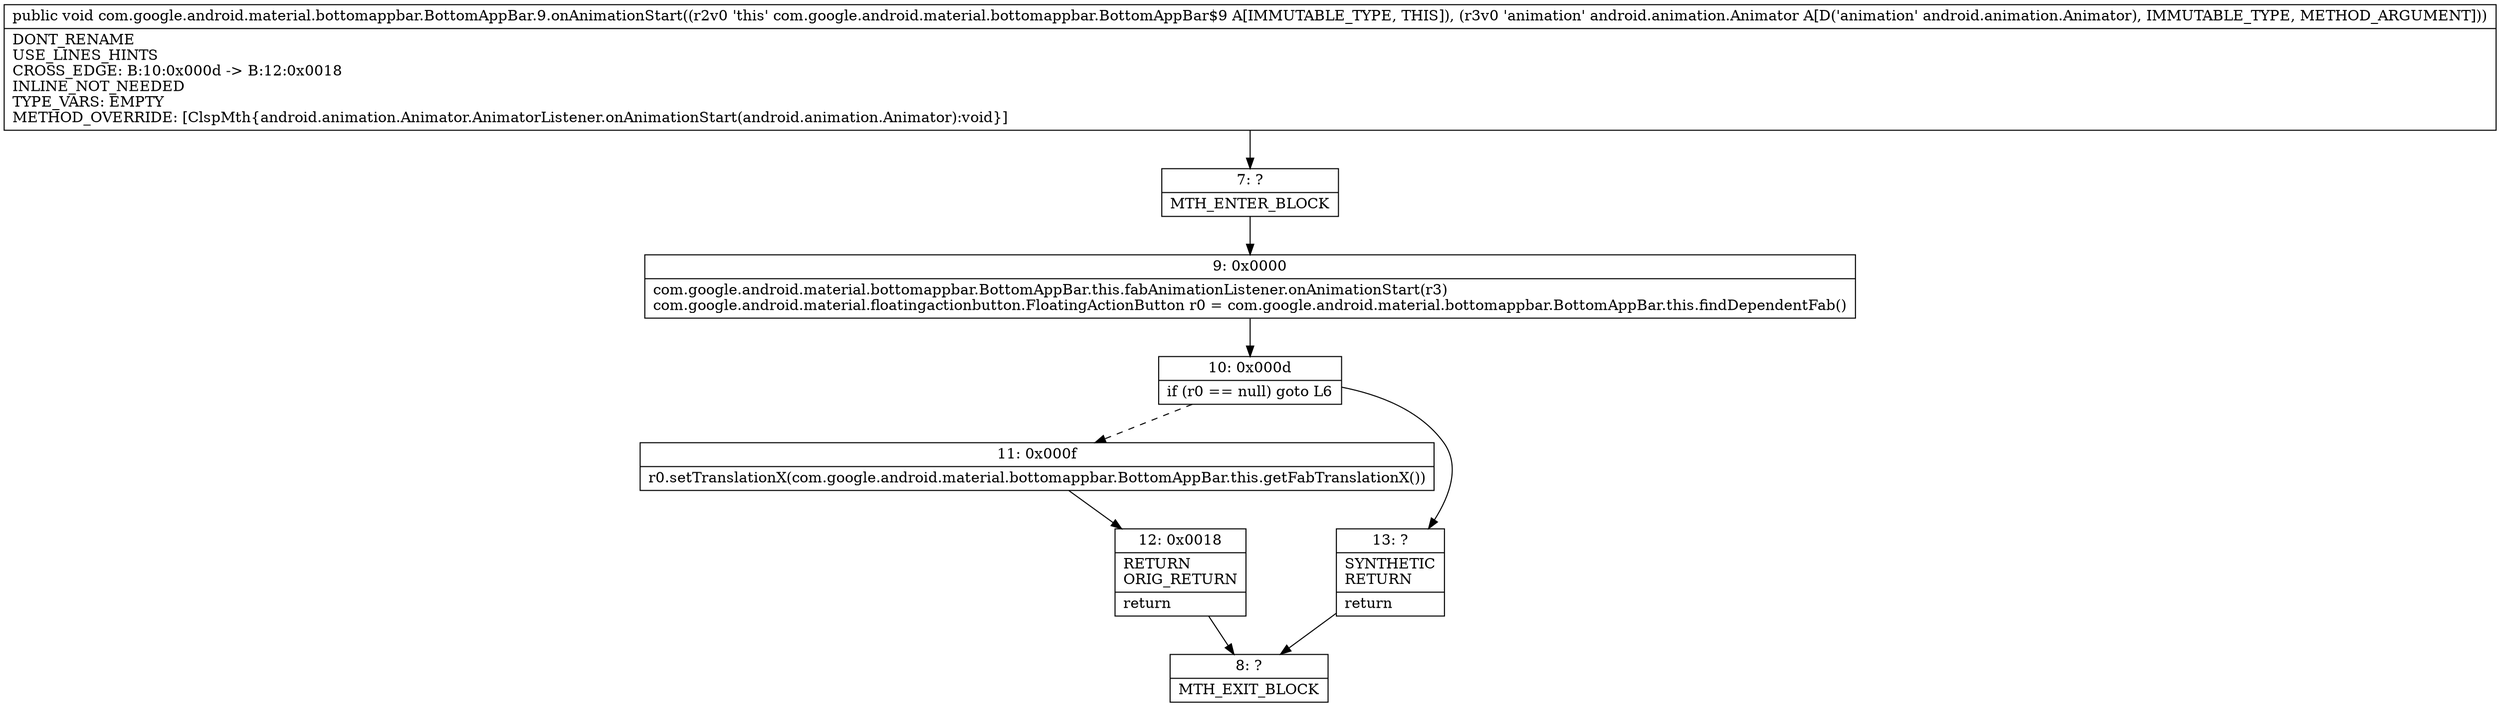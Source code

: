 digraph "CFG forcom.google.android.material.bottomappbar.BottomAppBar.9.onAnimationStart(Landroid\/animation\/Animator;)V" {
Node_7 [shape=record,label="{7\:\ ?|MTH_ENTER_BLOCK\l}"];
Node_9 [shape=record,label="{9\:\ 0x0000|com.google.android.material.bottomappbar.BottomAppBar.this.fabAnimationListener.onAnimationStart(r3)\lcom.google.android.material.floatingactionbutton.FloatingActionButton r0 = com.google.android.material.bottomappbar.BottomAppBar.this.findDependentFab()\l}"];
Node_10 [shape=record,label="{10\:\ 0x000d|if (r0 == null) goto L6\l}"];
Node_11 [shape=record,label="{11\:\ 0x000f|r0.setTranslationX(com.google.android.material.bottomappbar.BottomAppBar.this.getFabTranslationX())\l}"];
Node_12 [shape=record,label="{12\:\ 0x0018|RETURN\lORIG_RETURN\l|return\l}"];
Node_8 [shape=record,label="{8\:\ ?|MTH_EXIT_BLOCK\l}"];
Node_13 [shape=record,label="{13\:\ ?|SYNTHETIC\lRETURN\l|return\l}"];
MethodNode[shape=record,label="{public void com.google.android.material.bottomappbar.BottomAppBar.9.onAnimationStart((r2v0 'this' com.google.android.material.bottomappbar.BottomAppBar$9 A[IMMUTABLE_TYPE, THIS]), (r3v0 'animation' android.animation.Animator A[D('animation' android.animation.Animator), IMMUTABLE_TYPE, METHOD_ARGUMENT]))  | DONT_RENAME\lUSE_LINES_HINTS\lCROSS_EDGE: B:10:0x000d \-\> B:12:0x0018\lINLINE_NOT_NEEDED\lTYPE_VARS: EMPTY\lMETHOD_OVERRIDE: [ClspMth\{android.animation.Animator.AnimatorListener.onAnimationStart(android.animation.Animator):void\}]\l}"];
MethodNode -> Node_7;Node_7 -> Node_9;
Node_9 -> Node_10;
Node_10 -> Node_11[style=dashed];
Node_10 -> Node_13;
Node_11 -> Node_12;
Node_12 -> Node_8;
Node_13 -> Node_8;
}

